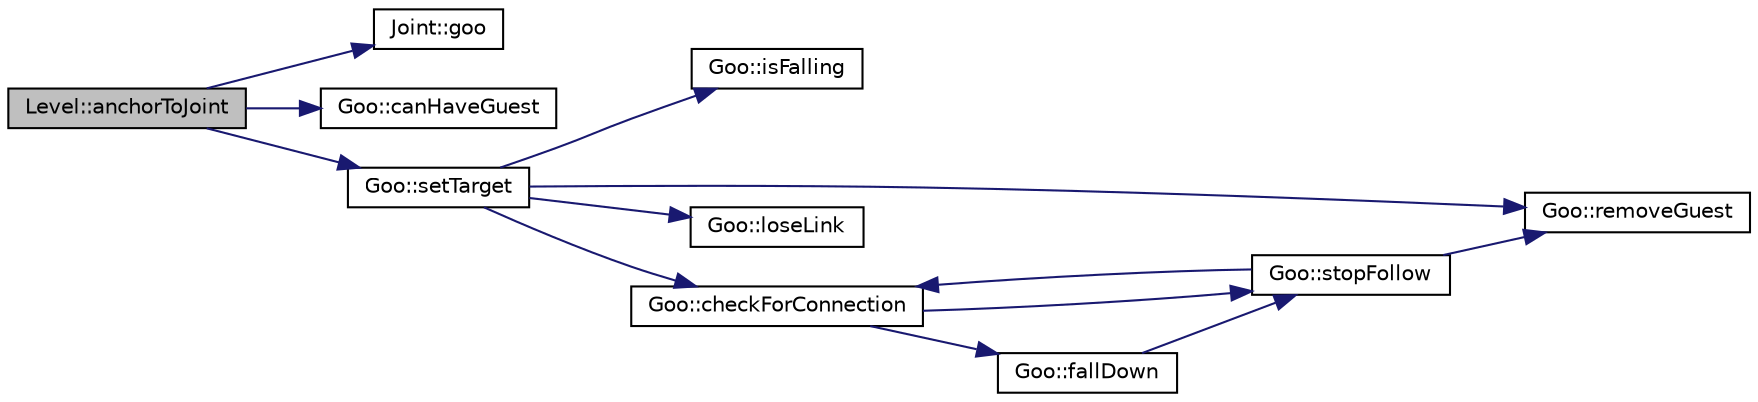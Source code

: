 digraph G
{
  edge [fontname="Helvetica",fontsize="10",labelfontname="Helvetica",labelfontsize="10"];
  node [fontname="Helvetica",fontsize="10",shape=record];
  rankdir="LR";
  Node1 [label="Level::anchorToJoint",height=0.2,width=0.4,color="black", fillcolor="grey75", style="filled" fontcolor="black"];
  Node1 -> Node2 [color="midnightblue",fontsize="10",style="solid",fontname="Helvetica"];
  Node2 [label="Joint::goo",height=0.2,width=0.4,color="black", fillcolor="white", style="filled",URL="$d7/d0a/classJoint.html#a416d1c81bc445d2d92c30111dca84505"];
  Node1 -> Node3 [color="midnightblue",fontsize="10",style="solid",fontname="Helvetica"];
  Node3 [label="Goo::canHaveGuest",height=0.2,width=0.4,color="black", fillcolor="white", style="filled",URL="$d5/d5d/classGoo.html#adffdee25f5a524db989cdbd9f4536857"];
  Node1 -> Node4 [color="midnightblue",fontsize="10",style="solid",fontname="Helvetica"];
  Node4 [label="Goo::setTarget",height=0.2,width=0.4,color="black", fillcolor="white", style="filled",URL="$d5/d5d/classGoo.html#add721a1deb890d600e912c3060322d5a"];
  Node4 -> Node5 [color="midnightblue",fontsize="10",style="solid",fontname="Helvetica"];
  Node5 [label="Goo::isFalling",height=0.2,width=0.4,color="black", fillcolor="white", style="filled",URL="$d5/d5d/classGoo.html#a53158659a709175d3ed4f93a62eced46"];
  Node4 -> Node6 [color="midnightblue",fontsize="10",style="solid",fontname="Helvetica"];
  Node6 [label="Goo::removeGuest",height=0.2,width=0.4,color="black", fillcolor="white", style="filled",URL="$d5/d5d/classGoo.html#a048114698e7a5f9912bfc09f19470264"];
  Node4 -> Node7 [color="midnightblue",fontsize="10",style="solid",fontname="Helvetica"];
  Node7 [label="Goo::loseLink",height=0.2,width=0.4,color="black", fillcolor="white", style="filled",URL="$d5/d5d/classGoo.html#a8dbb600f747f7e1bd4bc47629cbc9ec9"];
  Node4 -> Node8 [color="midnightblue",fontsize="10",style="solid",fontname="Helvetica"];
  Node8 [label="Goo::checkForConnection",height=0.2,width=0.4,color="black", fillcolor="white", style="filled",URL="$d5/d5d/classGoo.html#abfc4ee3aa7503c26f1bd4e2024f666e4"];
  Node8 -> Node9 [color="midnightblue",fontsize="10",style="solid",fontname="Helvetica"];
  Node9 [label="Goo::stopFollow",height=0.2,width=0.4,color="black", fillcolor="white", style="filled",URL="$d5/d5d/classGoo.html#a83a93e67d95635456f9bf4bcfb1ccf32"];
  Node9 -> Node8 [color="midnightblue",fontsize="10",style="solid",fontname="Helvetica"];
  Node9 -> Node6 [color="midnightblue",fontsize="10",style="solid",fontname="Helvetica"];
  Node8 -> Node10 [color="midnightblue",fontsize="10",style="solid",fontname="Helvetica"];
  Node10 [label="Goo::fallDown",height=0.2,width=0.4,color="black", fillcolor="white", style="filled",URL="$d5/d5d/classGoo.html#aefb4ce872af2583c479f2b41d9b494ab"];
  Node10 -> Node9 [color="midnightblue",fontsize="10",style="solid",fontname="Helvetica"];
}
